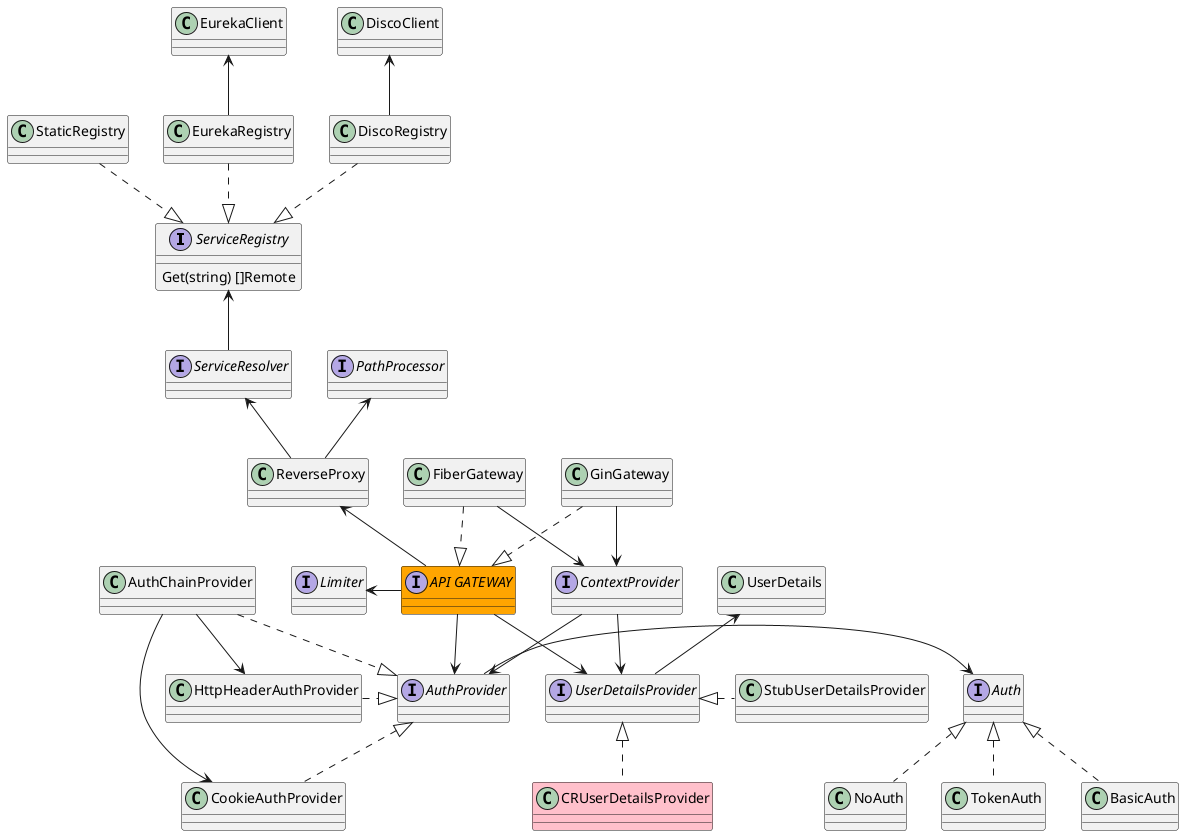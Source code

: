 @startuml

interface "ServiceRegistry" as R {
    Get(string) []Remote
}
class "StaticRegistry" as SR {
}
class "EurekaRegistry" as ER {
}
class "DiscoRegistry" as DR {
}
class "EurekaClient" as EC {
}
class "DiscoClient" as DC {
}
interface "ServiceResolver" as RS {
}
interface "PathProcessor" as PP {
}
class "ReverseProxy" as RP {
}
interface "Auth" as A {
}
class "NoAuth" as NA {
}
class "TokenAuth" as TA {
}
class "BasicAuth" as BA {
}
interface "AuthProvider" as AP {
}
class "HttpHeaderAuthProvider" as HAP {
}
class "CookieAuthProvider" as CAP {
}
class "AuthChainProvider" as ACP {
}
class "UserDetails" as UD {
}
interface "UserDetailsProvider" as UDP {
}
class "StubUserDetailsProvider" as SUDP {
}
class "CRUserDetailsProvider" as CRUDP #pink {
}
interface "Limiter" as RL {
}
interface "API GATEWAY" as GW #orange  {
}
class "FiberGateway" as FGW {
}
class "GinGateway" as GGW {
}
interface "ContextProvider" as CTX {
}

SR ..|>R
ER ..|>R
DR ..|>R
EC <-- ER
DC <-- DR
R <-- RS
PP <-- RP
RS <-- RP
RP <-- GW
GW --> AP
GW -> UDP
RL <- GW
AP -> A
UD <-- UDP
A <|.. NA
A <|.. TA
A <|.. BA
HAP .|> AP
AP <|.. CAP
UDP <|. SUDP
UDP <|.. CRUDP
GGW ..|> GW
FGW ..|> GW

CTX --> AP
CTX --> UDP
GGW --> CTX
FGW --> CTX

ACP ..|> AP
ACP --> CAP
ACP --> HAP
@enduml